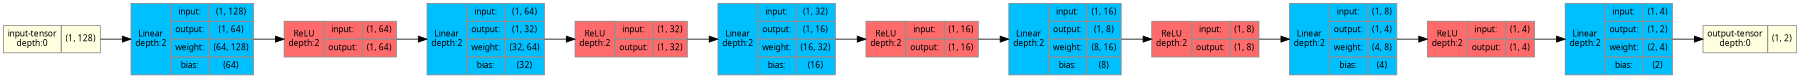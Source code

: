 strict digraph MLP {
	graph [ordering=in rankdir=LR size="12.0,12.0"]
	node [align=left color="#909090" fillcolor="#ffffff90" fontname="Linux libertine" fontsize=10 height=0.2 margin=0 ranksep=0.1 shape=plaintext style=filled]
	edge [fontsize=10]
	0 [label=<
                    <TABLE BORDER="0" CELLBORDER="1"
                    CELLSPACING="0" CELLPADDING="4">
                        <TR><TD BGCOLOR="lightyellow">input-tensor<BR/>depth:0</TD><TD>(1, 128)</TD></TR>
                    </TABLE>> fillcolor=lightyellow]
	1 [label=<
                    <TABLE BORDER="0" CELLBORDER="1"
                    CELLSPACING="0" CELLPADDING="4">
                    <TR>
                        <TD ROWSPAN="232"
                        BGCOLOR="deepskyblue1">Linear<BR/>depth:2</TD>
                        <TD>input:</TD>
                        <TD>(1, 128)</TD>
                    </TR>
                    <TR>
                        <TD>output:</TD>
                        <TD>(1, 64)</TD>
                    </TR>
                                    <TR>
                    <TD>weight:</TD>
                    <TD>(64, 128)</TD>
                </TR>
                <TR>
                    <TD>bias:</TD>
                    <TD>(64)</TD>
                </TR>
                    </TABLE>> fillcolor=deepskyblue1]
	2 [label=<
                    <TABLE BORDER="0" CELLBORDER="1"
                    CELLSPACING="0" CELLPADDING="4">
                    <TR>
                        <TD ROWSPAN="2"
                        BGCOLOR="indianred1">ReLU<BR/>depth:2</TD>
                        <TD>input:</TD>
                        <TD>(1, 64)</TD>
                    </TR>
                    <TR>
                        <TD>output:</TD>
                        <TD>(1, 64)</TD>
                    </TR>
                    
                    </TABLE>> fillcolor=indianred1]
	3 [label=<
                    <TABLE BORDER="0" CELLBORDER="1"
                    CELLSPACING="0" CELLPADDING="4">
                    <TR>
                        <TD ROWSPAN="231"
                        BGCOLOR="deepskyblue1">Linear<BR/>depth:2</TD>
                        <TD>input:</TD>
                        <TD>(1, 64)</TD>
                    </TR>
                    <TR>
                        <TD>output:</TD>
                        <TD>(1, 32)</TD>
                    </TR>
                                    <TR>
                    <TD>weight:</TD>
                    <TD>(32, 64)</TD>
                </TR>
                <TR>
                    <TD>bias:</TD>
                    <TD>(32)</TD>
                </TR>
                    </TABLE>> fillcolor=deepskyblue1]
	4 [label=<
                    <TABLE BORDER="0" CELLBORDER="1"
                    CELLSPACING="0" CELLPADDING="4">
                    <TR>
                        <TD ROWSPAN="2"
                        BGCOLOR="indianred1">ReLU<BR/>depth:2</TD>
                        <TD>input:</TD>
                        <TD>(1, 32)</TD>
                    </TR>
                    <TR>
                        <TD>output:</TD>
                        <TD>(1, 32)</TD>
                    </TR>
                    
                    </TABLE>> fillcolor=indianred1]
	5 [label=<
                    <TABLE BORDER="0" CELLBORDER="1"
                    CELLSPACING="0" CELLPADDING="4">
                    <TR>
                        <TD ROWSPAN="231"
                        BGCOLOR="deepskyblue1">Linear<BR/>depth:2</TD>
                        <TD>input:</TD>
                        <TD>(1, 32)</TD>
                    </TR>
                    <TR>
                        <TD>output:</TD>
                        <TD>(1, 16)</TD>
                    </TR>
                                    <TR>
                    <TD>weight:</TD>
                    <TD>(16, 32)</TD>
                </TR>
                <TR>
                    <TD>bias:</TD>
                    <TD>(16)</TD>
                </TR>
                    </TABLE>> fillcolor=deepskyblue1]
	6 [label=<
                    <TABLE BORDER="0" CELLBORDER="1"
                    CELLSPACING="0" CELLPADDING="4">
                    <TR>
                        <TD ROWSPAN="2"
                        BGCOLOR="indianred1">ReLU<BR/>depth:2</TD>
                        <TD>input:</TD>
                        <TD>(1, 16)</TD>
                    </TR>
                    <TR>
                        <TD>output:</TD>
                        <TD>(1, 16)</TD>
                    </TR>
                    
                    </TABLE>> fillcolor=indianred1]
	7 [label=<
                    <TABLE BORDER="0" CELLBORDER="1"
                    CELLSPACING="0" CELLPADDING="4">
                    <TR>
                        <TD ROWSPAN="229"
                        BGCOLOR="deepskyblue1">Linear<BR/>depth:2</TD>
                        <TD>input:</TD>
                        <TD>(1, 16)</TD>
                    </TR>
                    <TR>
                        <TD>output:</TD>
                        <TD>(1, 8)</TD>
                    </TR>
                                    <TR>
                    <TD>weight:</TD>
                    <TD>(8, 16)</TD>
                </TR>
                <TR>
                    <TD>bias:</TD>
                    <TD>(8)</TD>
                </TR>
                    </TABLE>> fillcolor=deepskyblue1]
	8 [label=<
                    <TABLE BORDER="0" CELLBORDER="1"
                    CELLSPACING="0" CELLPADDING="4">
                    <TR>
                        <TD ROWSPAN="2"
                        BGCOLOR="indianred1">ReLU<BR/>depth:2</TD>
                        <TD>input:</TD>
                        <TD>(1, 8)</TD>
                    </TR>
                    <TR>
                        <TD>output:</TD>
                        <TD>(1, 8)</TD>
                    </TR>
                    
                    </TABLE>> fillcolor=indianred1]
	9 [label=<
                    <TABLE BORDER="0" CELLBORDER="1"
                    CELLSPACING="0" CELLPADDING="4">
                    <TR>
                        <TD ROWSPAN="228"
                        BGCOLOR="deepskyblue1">Linear<BR/>depth:2</TD>
                        <TD>input:</TD>
                        <TD>(1, 8)</TD>
                    </TR>
                    <TR>
                        <TD>output:</TD>
                        <TD>(1, 4)</TD>
                    </TR>
                                    <TR>
                    <TD>weight:</TD>
                    <TD>(4, 8)</TD>
                </TR>
                <TR>
                    <TD>bias:</TD>
                    <TD>(4)</TD>
                </TR>
                    </TABLE>> fillcolor=deepskyblue1]
	10 [label=<
                    <TABLE BORDER="0" CELLBORDER="1"
                    CELLSPACING="0" CELLPADDING="4">
                    <TR>
                        <TD ROWSPAN="2"
                        BGCOLOR="indianred1">ReLU<BR/>depth:2</TD>
                        <TD>input:</TD>
                        <TD>(1, 4)</TD>
                    </TR>
                    <TR>
                        <TD>output:</TD>
                        <TD>(1, 4)</TD>
                    </TR>
                    
                    </TABLE>> fillcolor=indianred1]
	11 [label=<
                    <TABLE BORDER="0" CELLBORDER="1"
                    CELLSPACING="0" CELLPADDING="4">
                    <TR>
                        <TD ROWSPAN="228"
                        BGCOLOR="deepskyblue1">Linear<BR/>depth:2</TD>
                        <TD>input:</TD>
                        <TD>(1, 4)</TD>
                    </TR>
                    <TR>
                        <TD>output:</TD>
                        <TD>(1, 2)</TD>
                    </TR>
                                    <TR>
                    <TD>weight:</TD>
                    <TD>(2, 4)</TD>
                </TR>
                <TR>
                    <TD>bias:</TD>
                    <TD>(2)</TD>
                </TR>
                    </TABLE>> fillcolor=deepskyblue1]
	12 [label=<
                    <TABLE BORDER="0" CELLBORDER="1"
                    CELLSPACING="0" CELLPADDING="4">
                        <TR><TD BGCOLOR="lightyellow">output-tensor<BR/>depth:0</TD><TD>(1, 2)</TD></TR>
                    </TABLE>> fillcolor=lightyellow]
	0 -> 1
	1 -> 2
	2 -> 3
	3 -> 4
	4 -> 5
	5 -> 6
	6 -> 7
	7 -> 8
	8 -> 9
	9 -> 10
	10 -> 11
	11 -> 12
}
